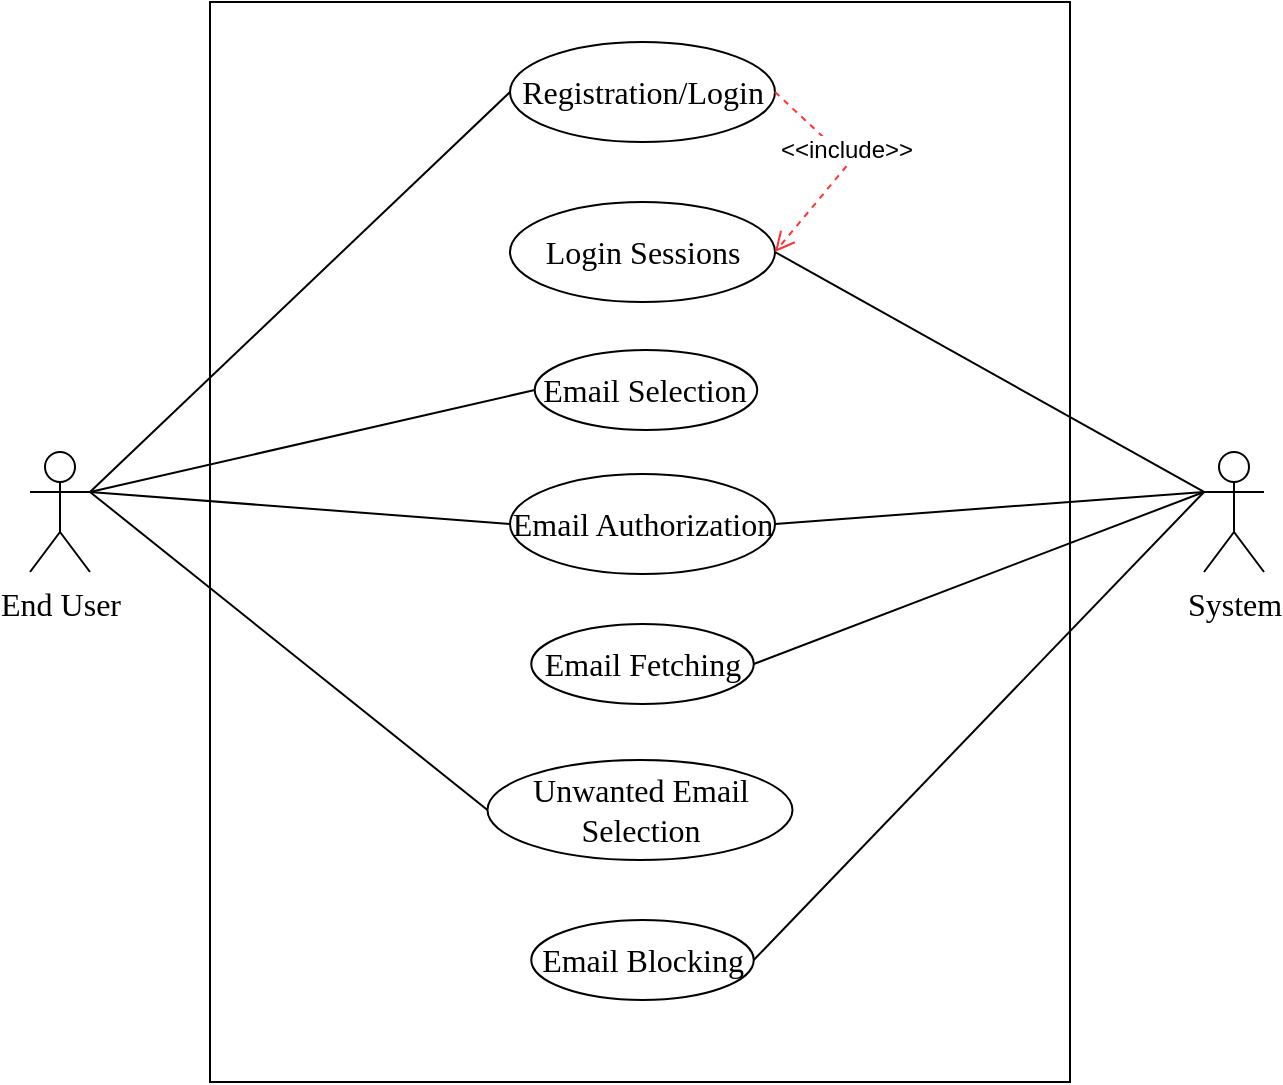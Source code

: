 <mxfile version="21.7.5" type="github">
  <diagram name="Page-1" id="BEmwT24bh0sbPxq-8jjT">
    <mxGraphModel dx="1050" dy="566" grid="1" gridSize="10" guides="1" tooltips="1" connect="1" arrows="1" fold="1" page="1" pageScale="1" pageWidth="850" pageHeight="1100" math="0" shadow="0">
      <root>
        <mxCell id="0" />
        <mxCell id="1" parent="0" />
        <mxCell id="f90qvab9DSs7aWjjapnf-1" value="" style="whiteSpace=wrap;html=1;fillColor=none;" parent="1" vertex="1">
          <mxGeometry x="220" y="30" width="430" height="540" as="geometry" />
        </mxCell>
        <mxCell id="f90qvab9DSs7aWjjapnf-2" value="&lt;font style=&quot;font-size: 16px;&quot; face=&quot;Times New Roman&quot;&gt;End User&lt;/font&gt;" style="shape=umlActor;verticalLabelPosition=bottom;verticalAlign=top;html=1;outlineConnect=0;" parent="1" vertex="1">
          <mxGeometry x="130" y="255" width="30" height="60" as="geometry" />
        </mxCell>
        <mxCell id="f90qvab9DSs7aWjjapnf-3" value="&lt;div style=&quot;font-size: 16px;&quot;&gt;&lt;font face=&quot;Times New Roman&quot;&gt;System&lt;/font&gt;&lt;/div&gt;" style="shape=umlActor;verticalLabelPosition=bottom;verticalAlign=top;html=1;outlineConnect=0;" parent="1" vertex="1">
          <mxGeometry x="717" y="255" width="30" height="60" as="geometry" />
        </mxCell>
        <mxCell id="f90qvab9DSs7aWjjapnf-5" value="&lt;font face=&quot;Times New Roman&quot; style=&quot;font-size: 16px;&quot;&gt;Registration/Login&lt;br style=&quot;font-size: 16px;&quot;&gt;&lt;/font&gt;" style="ellipse;whiteSpace=wrap;html=1;fillColor=none;fontSize=16;" parent="1" vertex="1">
          <mxGeometry x="370" y="50" width="132.5" height="50" as="geometry" />
        </mxCell>
        <mxCell id="f90qvab9DSs7aWjjapnf-7" value="" style="endArrow=none;html=1;rounded=0;entryX=0;entryY=0.5;entryDx=0;entryDy=0;exitX=1;exitY=0.333;exitDx=0;exitDy=0;exitPerimeter=0;" parent="1" source="f90qvab9DSs7aWjjapnf-2" target="f90qvab9DSs7aWjjapnf-5" edge="1">
          <mxGeometry width="50" height="50" relative="1" as="geometry">
            <mxPoint x="400" y="320" as="sourcePoint" />
            <mxPoint x="450" y="270" as="targetPoint" />
          </mxGeometry>
        </mxCell>
        <mxCell id="f90qvab9DSs7aWjjapnf-9" value="&lt;font face=&quot;Times New Roman&quot;&gt;Email Fetching&lt;br&gt;&lt;/font&gt;" style="ellipse;whiteSpace=wrap;html=1;fillColor=none;fontSize=16;" parent="1" vertex="1">
          <mxGeometry x="380.63" y="341" width="111.25" height="40" as="geometry" />
        </mxCell>
        <mxCell id="f90qvab9DSs7aWjjapnf-10" value="" style="endArrow=none;html=1;rounded=0;entryX=1;entryY=0.5;entryDx=0;entryDy=0;exitX=0;exitY=0.333;exitDx=0;exitDy=0;exitPerimeter=0;" parent="1" source="f90qvab9DSs7aWjjapnf-3" target="f90qvab9DSs7aWjjapnf-9" edge="1">
          <mxGeometry width="50" height="50" relative="1" as="geometry">
            <mxPoint x="400" y="320" as="sourcePoint" />
            <mxPoint x="450" y="270" as="targetPoint" />
          </mxGeometry>
        </mxCell>
        <mxCell id="f90qvab9DSs7aWjjapnf-12" value="" style="endArrow=none;html=1;rounded=0;exitX=1;exitY=0.333;exitDx=0;exitDy=0;exitPerimeter=0;entryX=0;entryY=0.5;entryDx=0;entryDy=0;" parent="1" source="f90qvab9DSs7aWjjapnf-2" target="1Fe3R7k06omutGOIBLm9-1" edge="1">
          <mxGeometry width="50" height="50" relative="1" as="geometry">
            <mxPoint x="572" y="340" as="sourcePoint" />
            <mxPoint x="380" y="130" as="targetPoint" />
          </mxGeometry>
        </mxCell>
        <mxCell id="f90qvab9DSs7aWjjapnf-14" value="&lt;font face=&quot;Times New Roman&quot;&gt;Login Sessions&lt;/font&gt;" style="ellipse;whiteSpace=wrap;html=1;fillColor=none;fontSize=16;" parent="1" vertex="1">
          <mxGeometry x="370" y="130" width="132.5" height="50" as="geometry" />
        </mxCell>
        <mxCell id="f90qvab9DSs7aWjjapnf-15" value="" style="endArrow=none;html=1;rounded=0;exitX=0;exitY=0.333;exitDx=0;exitDy=0;exitPerimeter=0;entryX=1;entryY=0.5;entryDx=0;entryDy=0;" parent="1" source="f90qvab9DSs7aWjjapnf-3" target="f90qvab9DSs7aWjjapnf-14" edge="1">
          <mxGeometry width="50" height="50" relative="1" as="geometry">
            <mxPoint x="400" y="320" as="sourcePoint" />
            <mxPoint x="450" y="270" as="targetPoint" />
          </mxGeometry>
        </mxCell>
        <mxCell id="f90qvab9DSs7aWjjapnf-16" value="&amp;lt;&amp;lt;include&amp;gt;&amp;gt;" style="verticalAlign=bottom;endArrow=open;dashed=1;endSize=8;rounded=0;fontSize=12;entryX=1;entryY=0.5;entryDx=0;entryDy=0;fontColor=#000000;labelBorderColor=none;html=1;strokeColor=#FF3333;exitX=1;exitY=0.5;exitDx=0;exitDy=0;" parent="1" source="f90qvab9DSs7aWjjapnf-5" target="f90qvab9DSs7aWjjapnf-14" edge="1">
          <mxGeometry relative="1" as="geometry">
            <mxPoint x="362" y="307" as="sourcePoint" />
            <mxPoint x="363" y="75" as="targetPoint" />
            <Array as="points">
              <mxPoint x="540" y="110" />
            </Array>
          </mxGeometry>
        </mxCell>
        <mxCell id="1Fe3R7k06omutGOIBLm9-1" value="&lt;font face=&quot;Times New Roman&quot;&gt;Email Selection&lt;br&gt;&lt;/font&gt;" style="ellipse;whiteSpace=wrap;html=1;fillColor=none;fontSize=16;" parent="1" vertex="1">
          <mxGeometry x="382.37" y="204" width="111.25" height="40" as="geometry" />
        </mxCell>
        <mxCell id="1Fe3R7k06omutGOIBLm9-2" value="&lt;font face=&quot;Times New Roman&quot;&gt;Email Blocking&lt;br&gt;&lt;/font&gt;" style="ellipse;whiteSpace=wrap;html=1;fillColor=none;fontSize=16;" parent="1" vertex="1">
          <mxGeometry x="380.63" y="489" width="111.25" height="40" as="geometry" />
        </mxCell>
        <mxCell id="1Fe3R7k06omutGOIBLm9-3" value="&lt;font face=&quot;Times New Roman&quot;&gt;Email Authorization&lt;br&gt;&lt;/font&gt;" style="ellipse;whiteSpace=wrap;html=1;fillColor=none;fontSize=16;" parent="1" vertex="1">
          <mxGeometry x="370.01" y="266" width="132.5" height="50" as="geometry" />
        </mxCell>
        <mxCell id="1Fe3R7k06omutGOIBLm9-4" value="" style="endArrow=none;html=1;rounded=0;exitX=1;exitY=0.333;exitDx=0;exitDy=0;exitPerimeter=0;entryX=0;entryY=0.5;entryDx=0;entryDy=0;" parent="1" source="f90qvab9DSs7aWjjapnf-2" target="1Fe3R7k06omutGOIBLm9-3" edge="1">
          <mxGeometry width="50" height="50" relative="1" as="geometry">
            <mxPoint x="170" y="285" as="sourcePoint" />
            <mxPoint x="389" y="360" as="targetPoint" />
          </mxGeometry>
        </mxCell>
        <mxCell id="1Fe3R7k06omutGOIBLm9-5" value="" style="endArrow=none;html=1;rounded=0;entryX=1;entryY=0.5;entryDx=0;entryDy=0;exitX=0;exitY=0.333;exitDx=0;exitDy=0;exitPerimeter=0;" parent="1" source="f90qvab9DSs7aWjjapnf-3" target="1Fe3R7k06omutGOIBLm9-3" edge="1">
          <mxGeometry width="50" height="50" relative="1" as="geometry">
            <mxPoint x="680" y="300" as="sourcePoint" />
            <mxPoint x="513" y="145" as="targetPoint" />
          </mxGeometry>
        </mxCell>
        <mxCell id="1Fe3R7k06omutGOIBLm9-7" value="" style="endArrow=none;html=1;rounded=0;entryX=1;entryY=0.5;entryDx=0;entryDy=0;exitX=0;exitY=0.333;exitDx=0;exitDy=0;exitPerimeter=0;" parent="1" source="f90qvab9DSs7aWjjapnf-3" target="1Fe3R7k06omutGOIBLm9-2" edge="1">
          <mxGeometry width="50" height="50" relative="1" as="geometry">
            <mxPoint x="709" y="285" as="sourcePoint" />
            <mxPoint x="501" y="280" as="targetPoint" />
          </mxGeometry>
        </mxCell>
        <mxCell id="1Fe3R7k06omutGOIBLm9-9" value="&lt;font face=&quot;Times New Roman&quot;&gt;Unwanted Email Selection&lt;br&gt;&lt;/font&gt;" style="ellipse;whiteSpace=wrap;html=1;fillColor=none;fontSize=16;" parent="1" vertex="1">
          <mxGeometry x="358.74" y="409" width="152.51" height="50" as="geometry" />
        </mxCell>
        <mxCell id="1Fe3R7k06omutGOIBLm9-10" value="" style="endArrow=none;html=1;rounded=0;exitX=1;exitY=0.333;exitDx=0;exitDy=0;exitPerimeter=0;entryX=0;entryY=0.5;entryDx=0;entryDy=0;" parent="1" source="f90qvab9DSs7aWjjapnf-2" target="1Fe3R7k06omutGOIBLm9-9" edge="1">
          <mxGeometry width="50" height="50" relative="1" as="geometry">
            <mxPoint x="170" y="285" as="sourcePoint" />
            <mxPoint x="389" y="220" as="targetPoint" />
          </mxGeometry>
        </mxCell>
      </root>
    </mxGraphModel>
  </diagram>
</mxfile>
